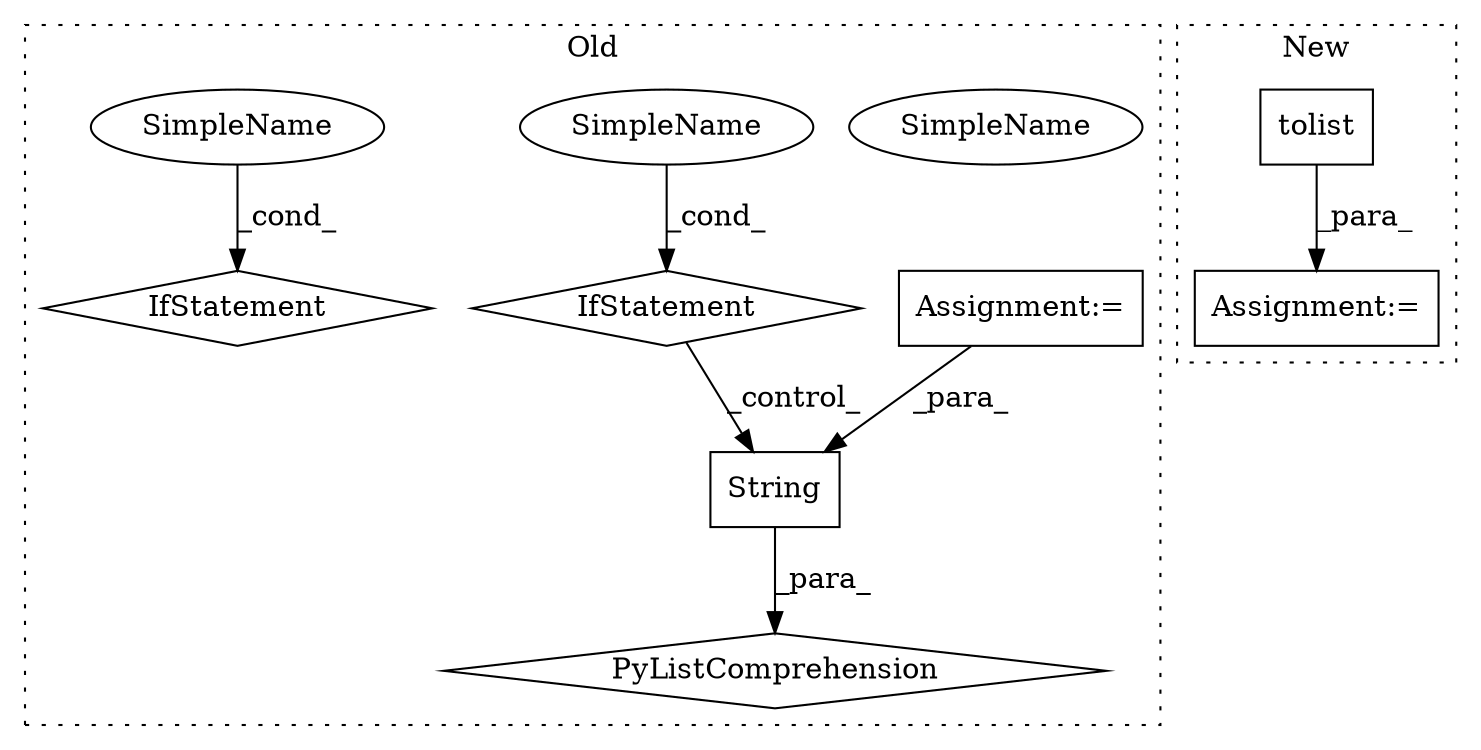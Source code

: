 digraph G {
subgraph cluster0 {
1 [label="String" a="32" s="7780,7788" l="7,1" shape="box"];
3 [label="Assignment:=" a="7" s="7950" l="27" shape="box"];
5 [label="IfStatement" a="25" s="7847" l="42" shape="diamond"];
6 [label="SimpleName" a="42" s="7884" l="5" shape="ellipse"];
7 [label="PyListComprehension" a="109" s="7760" l="225" shape="diamond"];
8 [label="IfStatement" a="25" s="7576" l="27" shape="diamond"];
9 [label="SimpleName" a="42" s="7884" l="5" shape="ellipse"];
10 [label="SimpleName" a="42" s="7598" l="5" shape="ellipse"];
label = "Old";
style="dotted";
}
subgraph cluster1 {
2 [label="tolist" a="32" s="7039" l="8" shape="box"];
4 [label="Assignment:=" a="7" s="7001" l="1" shape="box"];
label = "New";
style="dotted";
}
1 -> 7 [label="_para_"];
2 -> 4 [label="_para_"];
3 -> 1 [label="_para_"];
5 -> 1 [label="_control_"];
9 -> 5 [label="_cond_"];
10 -> 8 [label="_cond_"];
}